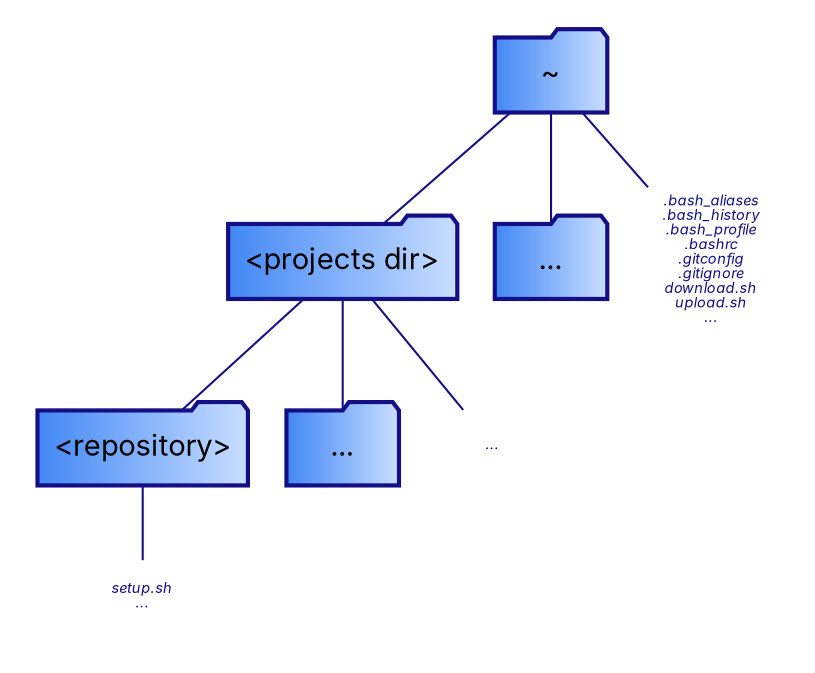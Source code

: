 digraph a {
  pad=0.25;

  node [fontname = "Handlee"
        shape="folder"
        style="filled,bold"
        color="black"
        fillcolor="lightgray"
        fontname="Inter"];

  edge [dir="none"];

  a [color="#140f85" fillcolor="#4287f5:#c9deff" label="~"              ];
  b [color="#140f85" fillcolor="#4287f5:#c9deff" label="<projects dir>" ];
  c [color="#140f85" fillcolor="#4287f5:#c9deff" label="..."            ];
  d [color="#140f85" fillcolor="#4287f5:#c9deff" label="<repository>"   ];
  e [color="#140f85" fillcolor="#4287f5:#c9deff" label="..."            ];
  f [label=<<font color='#140f85' point-size='7'><i>.bash_aliases<br/>.bash_history<br/>.bash_profile<br/>.bashrc<br/>.gitconfig<br/>.gitignore<br/>download.sh<br/>upload.sh<br/>...</i></font>>
     shape="plaintext"
     style=""]
  g [label=<<font color='#140f85' point-size='7'><i>...</i></font>>
     shape="plaintext"
     style=""]
  h [label=<<font color='#140f85' point-size='7'><i>setup.sh<br/>...</i></font>>
     shape="plaintext"
     style=""]

  a -> b [color="#140f85"];
  a -> c [color="#140f85"];
  a -> f [color="#140f85"];
  b -> d [color="#140f85"];
  b -> e [color="#140f85"];
  b -> g [color="#140f85"];
  d -> h [color="#140f85"];
}